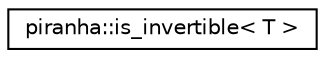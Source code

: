 digraph "Graphical Class Hierarchy"
{
  edge [fontname="Helvetica",fontsize="10",labelfontname="Helvetica",labelfontsize="10"];
  node [fontname="Helvetica",fontsize="10",shape=record];
  rankdir="LR";
  Node0 [label="piranha::is_invertible\< T \>",height=0.2,width=0.4,color="black", fillcolor="white", style="filled",URL="$classpiranha_1_1is__invertible.html",tooltip="Type trait for invertible types. "];
}
